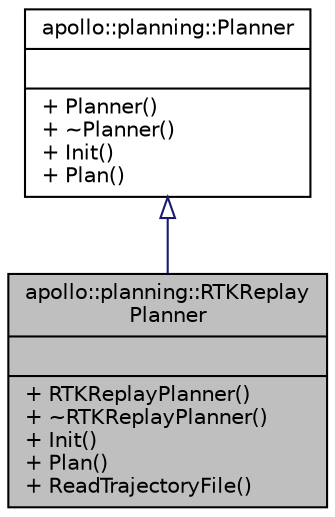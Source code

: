 digraph "apollo::planning::RTKReplayPlanner"
{
  edge [fontname="Helvetica",fontsize="10",labelfontname="Helvetica",labelfontsize="10"];
  node [fontname="Helvetica",fontsize="10",shape=record];
  Node1 [label="{apollo::planning::RTKReplay\lPlanner\n||+ RTKReplayPlanner()\l+ ~RTKReplayPlanner()\l+ Init()\l+ Plan()\l+ ReadTrajectoryFile()\l}",height=0.2,width=0.4,color="black", fillcolor="grey75", style="filled" fontcolor="black"];
  Node2 -> Node1 [dir="back",color="midnightblue",fontsize="10",style="solid",arrowtail="onormal",fontname="Helvetica"];
  Node2 [label="{apollo::planning::Planner\n||+ Planner()\l+ ~Planner()\l+ Init()\l+ Plan()\l}",height=0.2,width=0.4,color="black", fillcolor="white", style="filled",URL="$classapollo_1_1planning_1_1Planner.html",tooltip="Planner is a base class for specific planners. It contains a pure virtual function Plan which must be..."];
}
